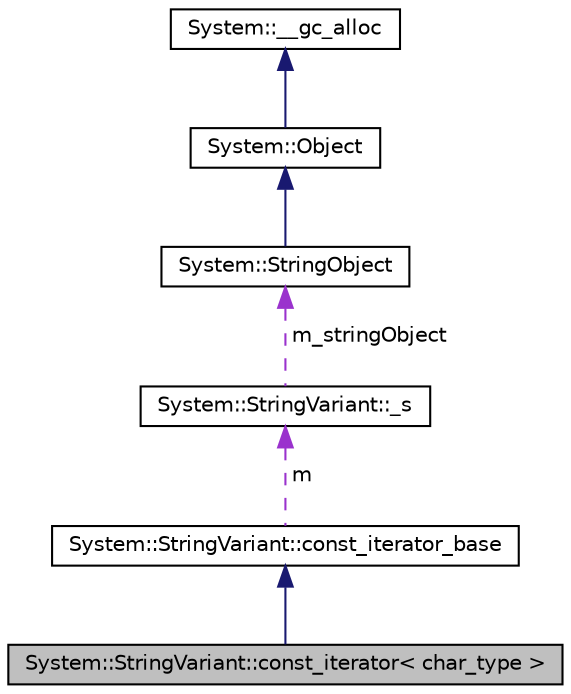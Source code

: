 digraph G
{
  edge [fontname="Helvetica",fontsize="10",labelfontname="Helvetica",labelfontsize="10"];
  node [fontname="Helvetica",fontsize="10",shape=record];
  Node1 [label="System::StringVariant::const_iterator\< char_type \>",height=0.2,width=0.4,color="black", fillcolor="grey75", style="filled" fontcolor="black"];
  Node2 -> Node1 [dir="back",color="midnightblue",fontsize="10",style="solid",fontname="Helvetica"];
  Node2 [label="System::StringVariant::const_iterator_base",height=0.2,width=0.4,color="black", fillcolor="white", style="filled",URL="$class_system_1_1_string_variant_1_1const__iterator__base.html"];
  Node3 -> Node2 [dir="back",color="darkorchid3",fontsize="10",style="dashed",label=" m" ,fontname="Helvetica"];
  Node3 [label="System::StringVariant::_s",height=0.2,width=0.4,color="black", fillcolor="white", style="filled",URL="$struct_system_1_1_string_variant_1_1__s.html"];
  Node4 -> Node3 [dir="back",color="darkorchid3",fontsize="10",style="dashed",label=" m_stringObject" ,fontname="Helvetica"];
  Node4 [label="System::StringObject",height=0.2,width=0.4,color="black", fillcolor="white", style="filled",URL="$class_system_1_1_string_object.html"];
  Node5 -> Node4 [dir="back",color="midnightblue",fontsize="10",style="solid",fontname="Helvetica"];
  Node5 [label="System::Object",height=0.2,width=0.4,color="black", fillcolor="white", style="filled",URL="$class_system_1_1_object.html"];
  Node6 -> Node5 [dir="back",color="midnightblue",fontsize="10",style="solid",fontname="Helvetica"];
  Node6 [label="System::__gc_alloc",height=0.2,width=0.4,color="black", fillcolor="white", style="filled",URL="$class_system_1_1____gc__alloc.html"];
}
